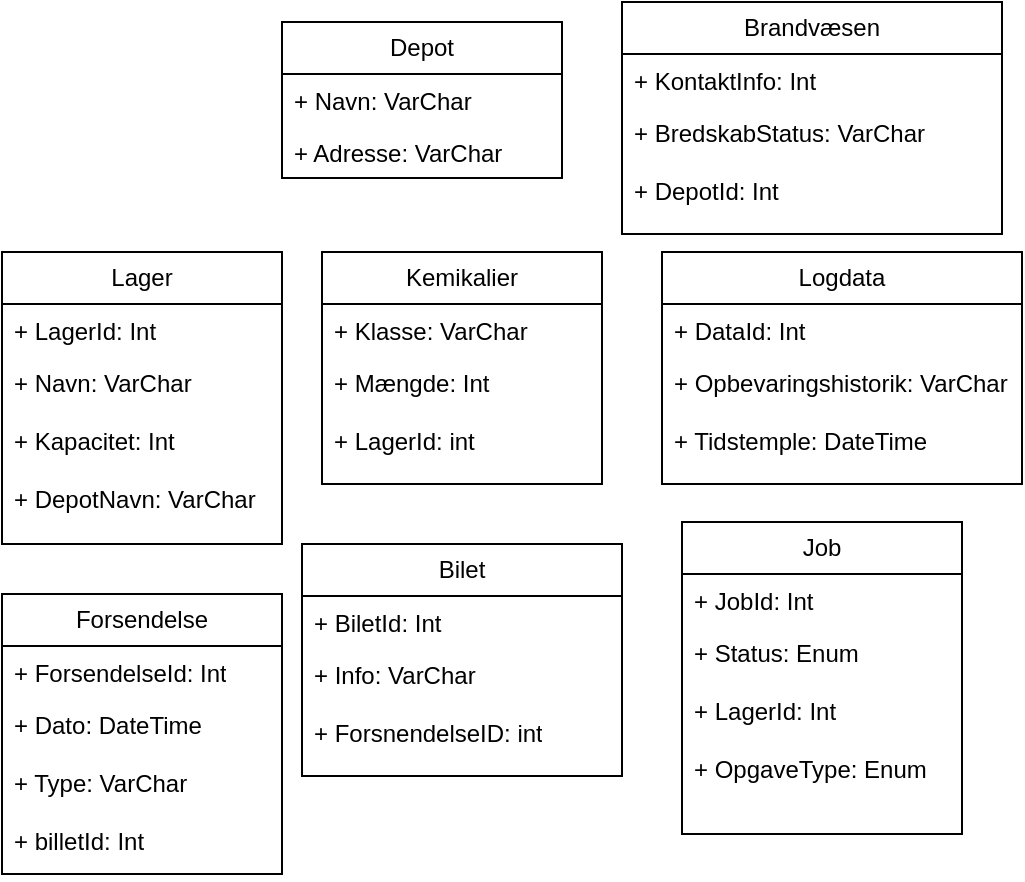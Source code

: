 <mxfile version="21.2.7" type="device">
  <diagram name="Page-1" id="58cdce13-f638-feb5-8d6f-7d28b1aa9fa0">
    <mxGraphModel dx="1008" dy="638" grid="1" gridSize="10" guides="1" tooltips="1" connect="1" arrows="1" fold="1" page="1" pageScale="1" pageWidth="1100" pageHeight="850" background="none" math="0" shadow="0">
      <root>
        <mxCell id="0" />
        <mxCell id="1" parent="0" />
        <mxCell id="tkf6oIid8PcCHSTAXbZx-12" value="Lager" style="swimlane;fontStyle=0;childLayout=stackLayout;horizontal=1;startSize=26;fillColor=none;horizontalStack=0;resizeParent=1;resizeParentMax=0;resizeLast=0;collapsible=1;marginBottom=0;whiteSpace=wrap;html=1;" vertex="1" parent="1">
          <mxGeometry x="140" y="395" width="140" height="146" as="geometry">
            <mxRectangle x="220" y="602" width="70" height="30" as="alternateBounds" />
          </mxGeometry>
        </mxCell>
        <mxCell id="tkf6oIid8PcCHSTAXbZx-13" value="+ LagerId: Int" style="text;strokeColor=none;fillColor=none;align=left;verticalAlign=top;spacingLeft=4;spacingRight=4;overflow=hidden;rotatable=0;points=[[0,0.5],[1,0.5]];portConstraint=eastwest;whiteSpace=wrap;html=1;" vertex="1" parent="tkf6oIid8PcCHSTAXbZx-12">
          <mxGeometry y="26" width="140" height="26" as="geometry" />
        </mxCell>
        <mxCell id="tkf6oIid8PcCHSTAXbZx-14" value="+ Navn: VarChar&lt;br&gt;&lt;br&gt;+ Kapacitet: Int" style="text;strokeColor=none;fillColor=none;align=left;verticalAlign=top;spacingLeft=4;spacingRight=4;overflow=hidden;rotatable=0;points=[[0,0.5],[1,0.5]];portConstraint=eastwest;whiteSpace=wrap;html=1;" vertex="1" parent="tkf6oIid8PcCHSTAXbZx-12">
          <mxGeometry y="52" width="140" height="58" as="geometry" />
        </mxCell>
        <mxCell id="tkf6oIid8PcCHSTAXbZx-30" value="+ DepotNavn: VarChar" style="text;strokeColor=none;fillColor=none;align=left;verticalAlign=top;spacingLeft=4;spacingRight=4;overflow=hidden;rotatable=0;points=[[0,0.5],[1,0.5]];portConstraint=eastwest;whiteSpace=wrap;html=1;" vertex="1" parent="tkf6oIid8PcCHSTAXbZx-12">
          <mxGeometry y="110" width="140" height="30" as="geometry" />
        </mxCell>
        <mxCell id="tkf6oIid8PcCHSTAXbZx-27" style="text;strokeColor=none;fillColor=none;align=left;verticalAlign=top;spacingLeft=4;spacingRight=4;overflow=hidden;rotatable=0;points=[[0,0.5],[1,0.5]];portConstraint=eastwest;whiteSpace=wrap;html=1;" vertex="1" parent="tkf6oIid8PcCHSTAXbZx-12">
          <mxGeometry y="140" width="140" height="6" as="geometry" />
        </mxCell>
        <mxCell id="tkf6oIid8PcCHSTAXbZx-9" value="Depot" style="swimlane;fontStyle=0;childLayout=stackLayout;horizontal=1;startSize=26;fillColor=none;horizontalStack=0;resizeParent=1;resizeParentMax=0;resizeLast=0;collapsible=1;marginBottom=0;whiteSpace=wrap;html=1;" vertex="1" parent="1">
          <mxGeometry x="280" y="280" width="140" height="78" as="geometry" />
        </mxCell>
        <mxCell id="tkf6oIid8PcCHSTAXbZx-10" value="+ Navn: VarChar" style="text;strokeColor=none;fillColor=none;align=left;verticalAlign=top;spacingLeft=4;spacingRight=4;overflow=hidden;rotatable=0;points=[[0,0.5],[1,0.5]];portConstraint=eastwest;whiteSpace=wrap;html=1;" vertex="1" parent="tkf6oIid8PcCHSTAXbZx-9">
          <mxGeometry y="26" width="140" height="26" as="geometry" />
        </mxCell>
        <mxCell id="tkf6oIid8PcCHSTAXbZx-11" value="+ Adresse: VarChar" style="text;strokeColor=none;fillColor=none;align=left;verticalAlign=top;spacingLeft=4;spacingRight=4;overflow=hidden;rotatable=0;points=[[0,0.5],[1,0.5]];portConstraint=eastwest;whiteSpace=wrap;html=1;" vertex="1" parent="tkf6oIid8PcCHSTAXbZx-9">
          <mxGeometry y="52" width="140" height="26" as="geometry" />
        </mxCell>
        <mxCell id="tkf6oIid8PcCHSTAXbZx-50" value="Forsendelse" style="swimlane;fontStyle=0;childLayout=stackLayout;horizontal=1;startSize=26;fillColor=none;horizontalStack=0;resizeParent=1;resizeParentMax=0;resizeLast=0;collapsible=1;marginBottom=0;whiteSpace=wrap;html=1;" vertex="1" parent="1">
          <mxGeometry x="140" y="566" width="140" height="140" as="geometry">
            <mxRectangle x="220" y="602" width="70" height="30" as="alternateBounds" />
          </mxGeometry>
        </mxCell>
        <mxCell id="tkf6oIid8PcCHSTAXbZx-51" value="+&amp;nbsp;ForsendelseId: Int" style="text;strokeColor=none;fillColor=none;align=left;verticalAlign=top;spacingLeft=4;spacingRight=4;overflow=hidden;rotatable=0;points=[[0,0.5],[1,0.5]];portConstraint=eastwest;whiteSpace=wrap;html=1;" vertex="1" parent="tkf6oIid8PcCHSTAXbZx-50">
          <mxGeometry y="26" width="140" height="26" as="geometry" />
        </mxCell>
        <mxCell id="tkf6oIid8PcCHSTAXbZx-52" value="+ Dato: DateTime&lt;br&gt;&lt;br&gt;+ Type: VarChar" style="text;strokeColor=none;fillColor=none;align=left;verticalAlign=top;spacingLeft=4;spacingRight=4;overflow=hidden;rotatable=0;points=[[0,0.5],[1,0.5]];portConstraint=eastwest;whiteSpace=wrap;html=1;" vertex="1" parent="tkf6oIid8PcCHSTAXbZx-50">
          <mxGeometry y="52" width="140" height="58" as="geometry" />
        </mxCell>
        <mxCell id="tkf6oIid8PcCHSTAXbZx-53" value="+ billetId: Int&lt;br&gt;" style="text;strokeColor=none;fillColor=none;align=left;verticalAlign=top;spacingLeft=4;spacingRight=4;overflow=hidden;rotatable=0;points=[[0,0.5],[1,0.5]];portConstraint=eastwest;whiteSpace=wrap;html=1;" vertex="1" parent="tkf6oIid8PcCHSTAXbZx-50">
          <mxGeometry y="110" width="140" height="30" as="geometry" />
        </mxCell>
        <mxCell id="tkf6oIid8PcCHSTAXbZx-56" value="Kemikalier" style="swimlane;fontStyle=0;childLayout=stackLayout;horizontal=1;startSize=26;fillColor=none;horizontalStack=0;resizeParent=1;resizeParentMax=0;resizeLast=0;collapsible=1;marginBottom=0;whiteSpace=wrap;html=1;" vertex="1" parent="1">
          <mxGeometry x="300" y="395" width="140" height="116" as="geometry">
            <mxRectangle x="220" y="602" width="70" height="30" as="alternateBounds" />
          </mxGeometry>
        </mxCell>
        <mxCell id="tkf6oIid8PcCHSTAXbZx-57" value="+ Klasse: VarChar" style="text;strokeColor=none;fillColor=none;align=left;verticalAlign=top;spacingLeft=4;spacingRight=4;overflow=hidden;rotatable=0;points=[[0,0.5],[1,0.5]];portConstraint=eastwest;whiteSpace=wrap;html=1;" vertex="1" parent="tkf6oIid8PcCHSTAXbZx-56">
          <mxGeometry y="26" width="140" height="26" as="geometry" />
        </mxCell>
        <mxCell id="tkf6oIid8PcCHSTAXbZx-58" value="+ Mængde: Int&lt;br&gt;&lt;br&gt;+ LagerId: int" style="text;strokeColor=none;fillColor=none;align=left;verticalAlign=top;spacingLeft=4;spacingRight=4;overflow=hidden;rotatable=0;points=[[0,0.5],[1,0.5]];portConstraint=eastwest;whiteSpace=wrap;html=1;" vertex="1" parent="tkf6oIid8PcCHSTAXbZx-56">
          <mxGeometry y="52" width="140" height="58" as="geometry" />
        </mxCell>
        <mxCell id="tkf6oIid8PcCHSTAXbZx-61" style="text;strokeColor=none;fillColor=none;align=left;verticalAlign=top;spacingLeft=4;spacingRight=4;overflow=hidden;rotatable=0;points=[[0,0.5],[1,0.5]];portConstraint=eastwest;whiteSpace=wrap;html=1;" vertex="1" parent="tkf6oIid8PcCHSTAXbZx-56">
          <mxGeometry y="110" width="140" height="6" as="geometry" />
        </mxCell>
        <mxCell id="tkf6oIid8PcCHSTAXbZx-62" value="Logdata" style="swimlane;fontStyle=0;childLayout=stackLayout;horizontal=1;startSize=26;fillColor=none;horizontalStack=0;resizeParent=1;resizeParentMax=0;resizeLast=0;collapsible=1;marginBottom=0;whiteSpace=wrap;html=1;" vertex="1" parent="1">
          <mxGeometry x="470" y="395" width="180" height="116" as="geometry">
            <mxRectangle x="220" y="602" width="70" height="30" as="alternateBounds" />
          </mxGeometry>
        </mxCell>
        <mxCell id="tkf6oIid8PcCHSTAXbZx-63" value="+ DataId: Int" style="text;strokeColor=none;fillColor=none;align=left;verticalAlign=top;spacingLeft=4;spacingRight=4;overflow=hidden;rotatable=0;points=[[0,0.5],[1,0.5]];portConstraint=eastwest;whiteSpace=wrap;html=1;" vertex="1" parent="tkf6oIid8PcCHSTAXbZx-62">
          <mxGeometry y="26" width="180" height="26" as="geometry" />
        </mxCell>
        <mxCell id="tkf6oIid8PcCHSTAXbZx-64" value="+ Opbevaringshistorik: VarChar&lt;br&gt;&lt;br&gt;+ Tidstemple: DateTime" style="text;strokeColor=none;fillColor=none;align=left;verticalAlign=top;spacingLeft=4;spacingRight=4;overflow=hidden;rotatable=0;points=[[0,0.5],[1,0.5]];portConstraint=eastwest;whiteSpace=wrap;html=1;" vertex="1" parent="tkf6oIid8PcCHSTAXbZx-62">
          <mxGeometry y="52" width="180" height="58" as="geometry" />
        </mxCell>
        <mxCell id="tkf6oIid8PcCHSTAXbZx-67" style="text;strokeColor=none;fillColor=none;align=left;verticalAlign=top;spacingLeft=4;spacingRight=4;overflow=hidden;rotatable=0;points=[[0,0.5],[1,0.5]];portConstraint=eastwest;whiteSpace=wrap;html=1;" vertex="1" parent="tkf6oIid8PcCHSTAXbZx-62">
          <mxGeometry y="110" width="180" height="6" as="geometry" />
        </mxCell>
        <mxCell id="tkf6oIid8PcCHSTAXbZx-68" value="Bilet" style="swimlane;fontStyle=0;childLayout=stackLayout;horizontal=1;startSize=26;fillColor=none;horizontalStack=0;resizeParent=1;resizeParentMax=0;resizeLast=0;collapsible=1;marginBottom=0;whiteSpace=wrap;html=1;" vertex="1" parent="1">
          <mxGeometry x="290" y="541" width="160" height="116" as="geometry">
            <mxRectangle x="220" y="602" width="70" height="30" as="alternateBounds" />
          </mxGeometry>
        </mxCell>
        <mxCell id="tkf6oIid8PcCHSTAXbZx-69" value="+ BiletId: Int" style="text;strokeColor=none;fillColor=none;align=left;verticalAlign=top;spacingLeft=4;spacingRight=4;overflow=hidden;rotatable=0;points=[[0,0.5],[1,0.5]];portConstraint=eastwest;whiteSpace=wrap;html=1;" vertex="1" parent="tkf6oIid8PcCHSTAXbZx-68">
          <mxGeometry y="26" width="160" height="26" as="geometry" />
        </mxCell>
        <mxCell id="tkf6oIid8PcCHSTAXbZx-70" value="+ Info: VarChar&lt;br&gt;&lt;br&gt;+ ForsnendelseID: int" style="text;strokeColor=none;fillColor=none;align=left;verticalAlign=top;spacingLeft=4;spacingRight=4;overflow=hidden;rotatable=0;points=[[0,0.5],[1,0.5]];portConstraint=eastwest;whiteSpace=wrap;html=1;" vertex="1" parent="tkf6oIid8PcCHSTAXbZx-68">
          <mxGeometry y="52" width="160" height="58" as="geometry" />
        </mxCell>
        <mxCell id="tkf6oIid8PcCHSTAXbZx-73" style="text;strokeColor=none;fillColor=none;align=left;verticalAlign=top;spacingLeft=4;spacingRight=4;overflow=hidden;rotatable=0;points=[[0,0.5],[1,0.5]];portConstraint=eastwest;whiteSpace=wrap;html=1;" vertex="1" parent="tkf6oIid8PcCHSTAXbZx-68">
          <mxGeometry y="110" width="160" height="6" as="geometry" />
        </mxCell>
        <mxCell id="tkf6oIid8PcCHSTAXbZx-74" value="Job" style="swimlane;fontStyle=0;childLayout=stackLayout;horizontal=1;startSize=26;fillColor=none;horizontalStack=0;resizeParent=1;resizeParentMax=0;resizeLast=0;collapsible=1;marginBottom=0;whiteSpace=wrap;html=1;" vertex="1" parent="1">
          <mxGeometry x="480" y="530" width="140" height="156" as="geometry">
            <mxRectangle x="220" y="602" width="70" height="30" as="alternateBounds" />
          </mxGeometry>
        </mxCell>
        <mxCell id="tkf6oIid8PcCHSTAXbZx-75" value="+ JobId: Int" style="text;strokeColor=none;fillColor=none;align=left;verticalAlign=top;spacingLeft=4;spacingRight=4;overflow=hidden;rotatable=0;points=[[0,0.5],[1,0.5]];portConstraint=eastwest;whiteSpace=wrap;html=1;" vertex="1" parent="tkf6oIid8PcCHSTAXbZx-74">
          <mxGeometry y="26" width="140" height="26" as="geometry" />
        </mxCell>
        <mxCell id="tkf6oIid8PcCHSTAXbZx-76" value="+ Status: Enum&lt;br&gt;&lt;br&gt;+ LagerId: Int" style="text;strokeColor=none;fillColor=none;align=left;verticalAlign=top;spacingLeft=4;spacingRight=4;overflow=hidden;rotatable=0;points=[[0,0.5],[1,0.5]];portConstraint=eastwest;whiteSpace=wrap;html=1;" vertex="1" parent="tkf6oIid8PcCHSTAXbZx-74">
          <mxGeometry y="52" width="140" height="58" as="geometry" />
        </mxCell>
        <mxCell id="tkf6oIid8PcCHSTAXbZx-77" value="+ OpgaveType: Enum&lt;br&gt;" style="text;strokeColor=none;fillColor=none;align=left;verticalAlign=top;spacingLeft=4;spacingRight=4;overflow=hidden;rotatable=0;points=[[0,0.5],[1,0.5]];portConstraint=eastwest;whiteSpace=wrap;html=1;" vertex="1" parent="tkf6oIid8PcCHSTAXbZx-74">
          <mxGeometry y="110" width="140" height="40" as="geometry" />
        </mxCell>
        <mxCell id="tkf6oIid8PcCHSTAXbZx-79" style="text;strokeColor=none;fillColor=none;align=left;verticalAlign=top;spacingLeft=4;spacingRight=4;overflow=hidden;rotatable=0;points=[[0,0.5],[1,0.5]];portConstraint=eastwest;whiteSpace=wrap;html=1;" vertex="1" parent="tkf6oIid8PcCHSTAXbZx-74">
          <mxGeometry y="150" width="140" height="6" as="geometry" />
        </mxCell>
        <mxCell id="tkf6oIid8PcCHSTAXbZx-80" value="Brandvæsen" style="swimlane;fontStyle=0;childLayout=stackLayout;horizontal=1;startSize=26;fillColor=none;horizontalStack=0;resizeParent=1;resizeParentMax=0;resizeLast=0;collapsible=1;marginBottom=0;whiteSpace=wrap;html=1;" vertex="1" parent="1">
          <mxGeometry x="450" y="270" width="190" height="116" as="geometry">
            <mxRectangle x="220" y="602" width="70" height="30" as="alternateBounds" />
          </mxGeometry>
        </mxCell>
        <mxCell id="tkf6oIid8PcCHSTAXbZx-81" value="+ KontaktInfo: Int" style="text;strokeColor=none;fillColor=none;align=left;verticalAlign=top;spacingLeft=4;spacingRight=4;overflow=hidden;rotatable=0;points=[[0,0.5],[1,0.5]];portConstraint=eastwest;whiteSpace=wrap;html=1;" vertex="1" parent="tkf6oIid8PcCHSTAXbZx-80">
          <mxGeometry y="26" width="190" height="26" as="geometry" />
        </mxCell>
        <mxCell id="tkf6oIid8PcCHSTAXbZx-82" value="+ BredskabStatus: VarChar&lt;br&gt;&lt;br&gt;+ DepotId: Int" style="text;strokeColor=none;fillColor=none;align=left;verticalAlign=top;spacingLeft=4;spacingRight=4;overflow=hidden;rotatable=0;points=[[0,0.5],[1,0.5]];portConstraint=eastwest;whiteSpace=wrap;html=1;" vertex="1" parent="tkf6oIid8PcCHSTAXbZx-80">
          <mxGeometry y="52" width="190" height="58" as="geometry" />
        </mxCell>
        <mxCell id="tkf6oIid8PcCHSTAXbZx-85" style="text;strokeColor=none;fillColor=none;align=left;verticalAlign=top;spacingLeft=4;spacingRight=4;overflow=hidden;rotatable=0;points=[[0,0.5],[1,0.5]];portConstraint=eastwest;whiteSpace=wrap;html=1;" vertex="1" parent="tkf6oIid8PcCHSTAXbZx-80">
          <mxGeometry y="110" width="190" height="6" as="geometry" />
        </mxCell>
      </root>
    </mxGraphModel>
  </diagram>
</mxfile>

